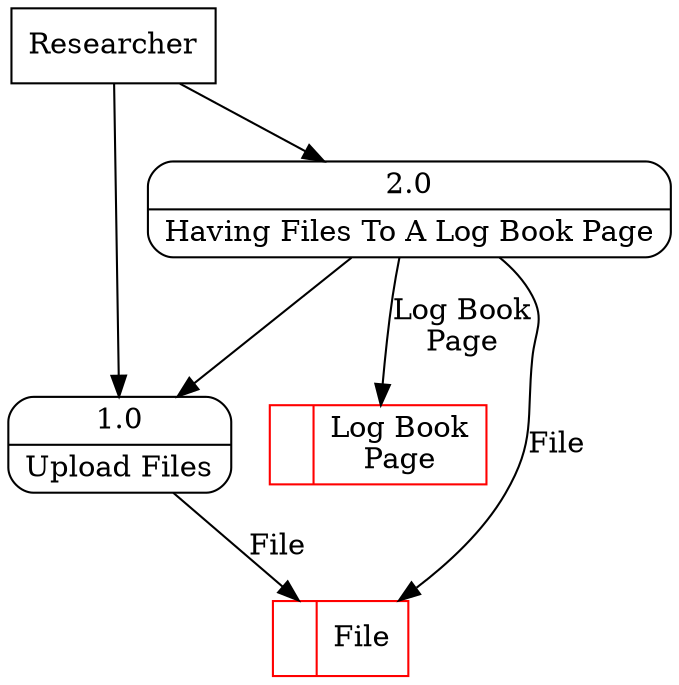 digraph dfd2{ 
node[shape=record]
200 [label="<f0>  |<f1> Log Book\nPage " color=red];
201 [label="<f0>  |<f1> File " color=red];
202 [label="Researcher" shape=box];
203 [label="{<f0> 1.0|<f1> Upload Files }" shape=Mrecord];
204 [label="{<f0> 2.0|<f1> Having Files To A Log Book Page }" shape=Mrecord];
202 -> 203
202 -> 204
203 -> 201 [label="File"]
204 -> 203
204 -> 201 [label="File"]
204 -> 200 [label="Log Book\nPage"]
}